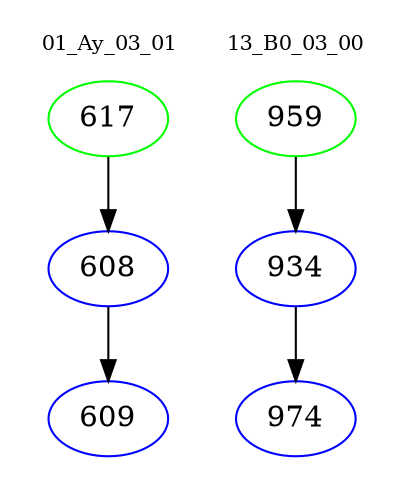 digraph{
subgraph cluster_0 {
color = white
label = "01_Ay_03_01";
fontsize=10;
T0_617 [label="617", color="green"]
T0_617 -> T0_608 [color="black"]
T0_608 [label="608", color="blue"]
T0_608 -> T0_609 [color="black"]
T0_609 [label="609", color="blue"]
}
subgraph cluster_1 {
color = white
label = "13_B0_03_00";
fontsize=10;
T1_959 [label="959", color="green"]
T1_959 -> T1_934 [color="black"]
T1_934 [label="934", color="blue"]
T1_934 -> T1_974 [color="black"]
T1_974 [label="974", color="blue"]
}
}
